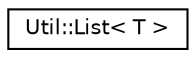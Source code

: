 digraph "Graphical Class Hierarchy"
{
 // LATEX_PDF_SIZE
  edge [fontname="Helvetica",fontsize="10",labelfontname="Helvetica",labelfontsize="10"];
  node [fontname="Helvetica",fontsize="10",shape=record];
  rankdir="LR";
  Node0 [label="Util::List\< T \>",height=0.2,width=0.4,color="black", fillcolor="white", style="filled",URL="$classUtil_1_1List.html",tooltip=" "];
}
